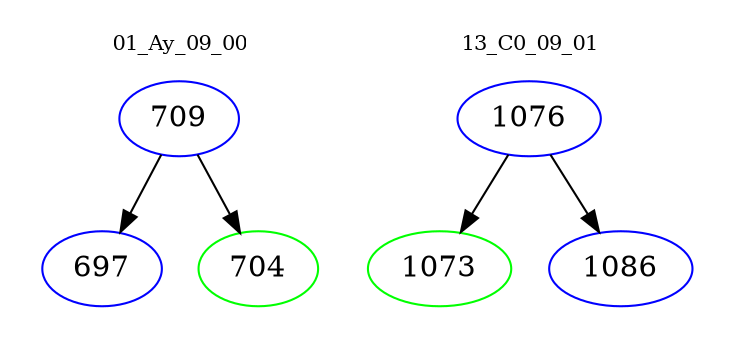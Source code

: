 digraph{
subgraph cluster_0 {
color = white
label = "01_Ay_09_00";
fontsize=10;
T0_709 [label="709", color="blue"]
T0_709 -> T0_697 [color="black"]
T0_697 [label="697", color="blue"]
T0_709 -> T0_704 [color="black"]
T0_704 [label="704", color="green"]
}
subgraph cluster_1 {
color = white
label = "13_C0_09_01";
fontsize=10;
T1_1076 [label="1076", color="blue"]
T1_1076 -> T1_1073 [color="black"]
T1_1073 [label="1073", color="green"]
T1_1076 -> T1_1086 [color="black"]
T1_1086 [label="1086", color="blue"]
}
}
